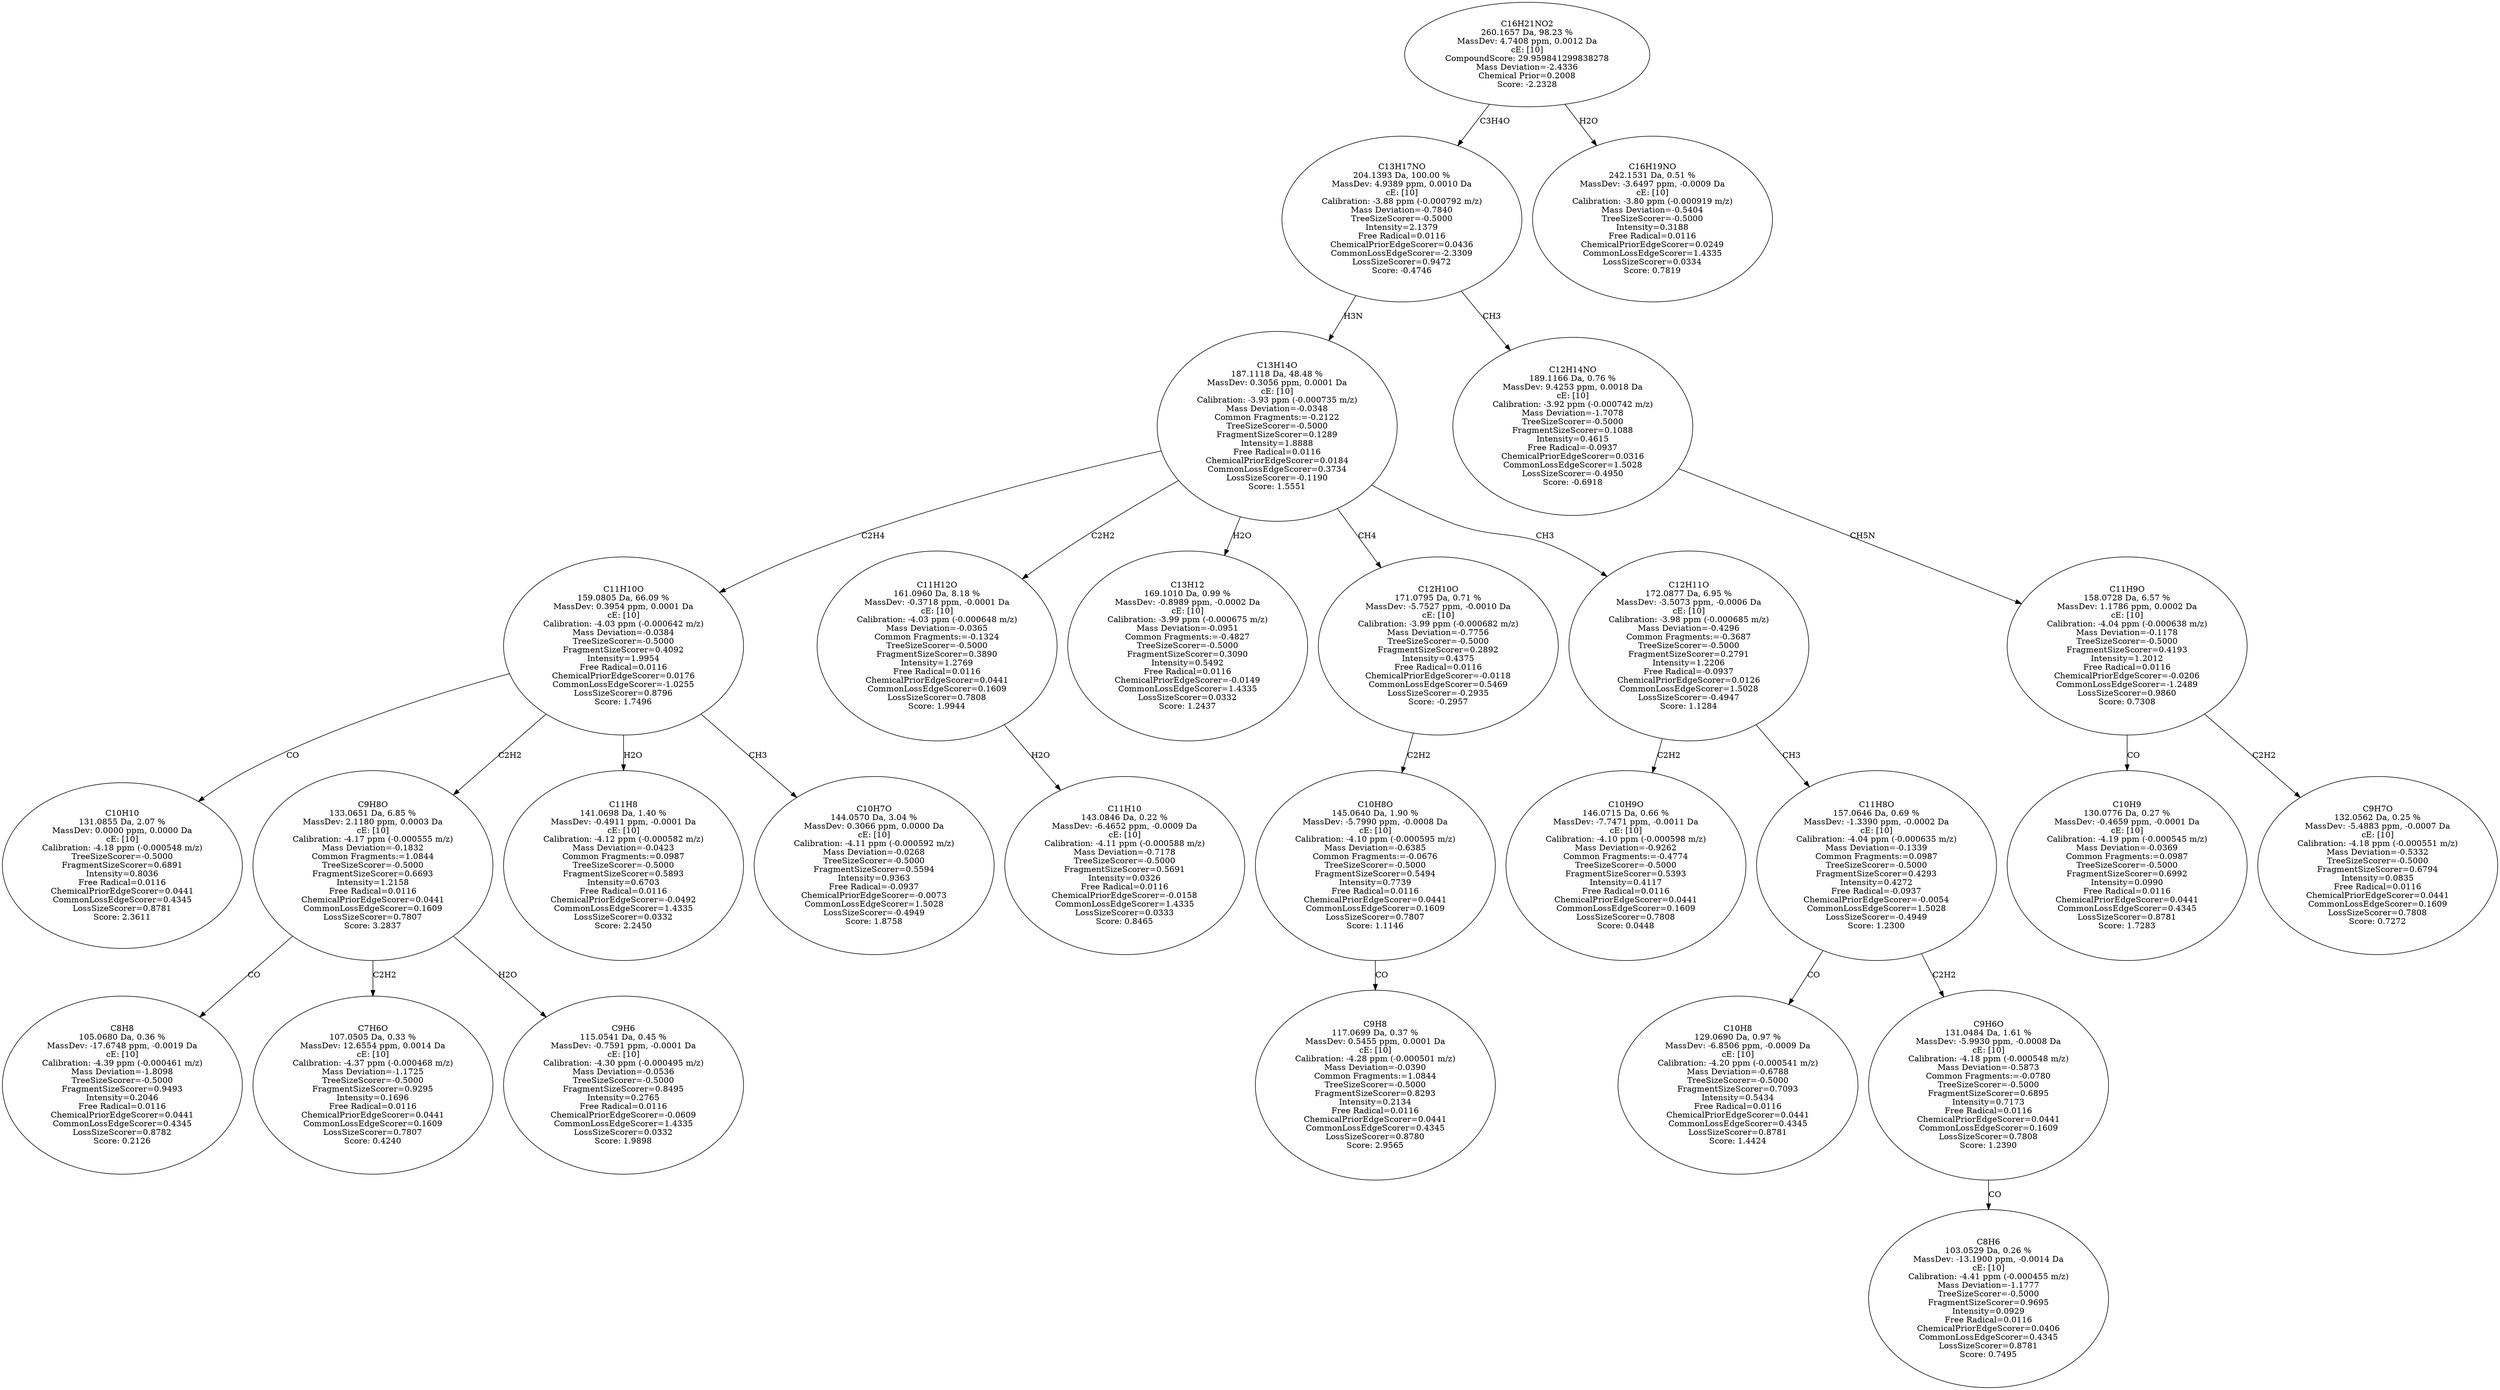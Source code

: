 strict digraph {
v1 [label="C10H10\n131.0855 Da, 2.07 %\nMassDev: 0.0000 ppm, 0.0000 Da\ncE: [10]\nCalibration: -4.18 ppm (-0.000548 m/z)\nTreeSizeScorer=-0.5000\nFragmentSizeScorer=0.6891\nIntensity=0.8036\nFree Radical=0.0116\nChemicalPriorEdgeScorer=0.0441\nCommonLossEdgeScorer=0.4345\nLossSizeScorer=0.8781\nScore: 2.3611"];
v2 [label="C8H8\n105.0680 Da, 0.36 %\nMassDev: -17.6748 ppm, -0.0019 Da\ncE: [10]\nCalibration: -4.39 ppm (-0.000461 m/z)\nMass Deviation=-1.8098\nTreeSizeScorer=-0.5000\nFragmentSizeScorer=0.9493\nIntensity=0.2046\nFree Radical=0.0116\nChemicalPriorEdgeScorer=0.0441\nCommonLossEdgeScorer=0.4345\nLossSizeScorer=0.8782\nScore: 0.2126"];
v3 [label="C7H6O\n107.0505 Da, 0.33 %\nMassDev: 12.6554 ppm, 0.0014 Da\ncE: [10]\nCalibration: -4.37 ppm (-0.000468 m/z)\nMass Deviation=-1.1725\nTreeSizeScorer=-0.5000\nFragmentSizeScorer=0.9295\nIntensity=0.1696\nFree Radical=0.0116\nChemicalPriorEdgeScorer=0.0441\nCommonLossEdgeScorer=0.1609\nLossSizeScorer=0.7807\nScore: 0.4240"];
v4 [label="C9H6\n115.0541 Da, 0.45 %\nMassDev: -0.7591 ppm, -0.0001 Da\ncE: [10]\nCalibration: -4.30 ppm (-0.000495 m/z)\nMass Deviation=-0.0536\nTreeSizeScorer=-0.5000\nFragmentSizeScorer=0.8495\nIntensity=0.2765\nFree Radical=0.0116\nChemicalPriorEdgeScorer=-0.0609\nCommonLossEdgeScorer=1.4335\nLossSizeScorer=0.0332\nScore: 1.9898"];
v5 [label="C9H8O\n133.0651 Da, 6.85 %\nMassDev: 2.1180 ppm, 0.0003 Da\ncE: [10]\nCalibration: -4.17 ppm (-0.000555 m/z)\nMass Deviation=-0.1832\nCommon Fragments:=1.0844\nTreeSizeScorer=-0.5000\nFragmentSizeScorer=0.6693\nIntensity=1.2158\nFree Radical=0.0116\nChemicalPriorEdgeScorer=0.0441\nCommonLossEdgeScorer=0.1609\nLossSizeScorer=0.7807\nScore: 3.2837"];
v6 [label="C11H8\n141.0698 Da, 1.40 %\nMassDev: -0.4911 ppm, -0.0001 Da\ncE: [10]\nCalibration: -4.12 ppm (-0.000582 m/z)\nMass Deviation=-0.0423\nCommon Fragments:=0.0987\nTreeSizeScorer=-0.5000\nFragmentSizeScorer=0.5893\nIntensity=0.6703\nFree Radical=0.0116\nChemicalPriorEdgeScorer=-0.0492\nCommonLossEdgeScorer=1.4335\nLossSizeScorer=0.0332\nScore: 2.2450"];
v7 [label="C10H7O\n144.0570 Da, 3.04 %\nMassDev: 0.3066 ppm, 0.0000 Da\ncE: [10]\nCalibration: -4.11 ppm (-0.000592 m/z)\nMass Deviation=-0.0268\nTreeSizeScorer=-0.5000\nFragmentSizeScorer=0.5594\nIntensity=0.9363\nFree Radical=-0.0937\nChemicalPriorEdgeScorer=-0.0073\nCommonLossEdgeScorer=1.5028\nLossSizeScorer=-0.4949\nScore: 1.8758"];
v8 [label="C11H10O\n159.0805 Da, 66.09 %\nMassDev: 0.3954 ppm, 0.0001 Da\ncE: [10]\nCalibration: -4.03 ppm (-0.000642 m/z)\nMass Deviation=-0.0384\nTreeSizeScorer=-0.5000\nFragmentSizeScorer=0.4092\nIntensity=1.9954\nFree Radical=0.0116\nChemicalPriorEdgeScorer=0.0176\nCommonLossEdgeScorer=-1.0255\nLossSizeScorer=0.8796\nScore: 1.7496"];
v9 [label="C11H10\n143.0846 Da, 0.22 %\nMassDev: -6.4652 ppm, -0.0009 Da\ncE: [10]\nCalibration: -4.11 ppm (-0.000588 m/z)\nMass Deviation=-0.7178\nTreeSizeScorer=-0.5000\nFragmentSizeScorer=0.5691\nIntensity=0.0326\nFree Radical=0.0116\nChemicalPriorEdgeScorer=-0.0158\nCommonLossEdgeScorer=1.4335\nLossSizeScorer=0.0333\nScore: 0.8465"];
v10 [label="C11H12O\n161.0960 Da, 8.18 %\nMassDev: -0.3718 ppm, -0.0001 Da\ncE: [10]\nCalibration: -4.03 ppm (-0.000648 m/z)\nMass Deviation=-0.0365\nCommon Fragments:=-0.1324\nTreeSizeScorer=-0.5000\nFragmentSizeScorer=0.3890\nIntensity=1.2769\nFree Radical=0.0116\nChemicalPriorEdgeScorer=0.0441\nCommonLossEdgeScorer=0.1609\nLossSizeScorer=0.7808\nScore: 1.9944"];
v11 [label="C13H12\n169.1010 Da, 0.99 %\nMassDev: -0.8989 ppm, -0.0002 Da\ncE: [10]\nCalibration: -3.99 ppm (-0.000675 m/z)\nMass Deviation=-0.0951\nCommon Fragments:=-0.4827\nTreeSizeScorer=-0.5000\nFragmentSizeScorer=0.3090\nIntensity=0.5492\nFree Radical=0.0116\nChemicalPriorEdgeScorer=-0.0149\nCommonLossEdgeScorer=1.4335\nLossSizeScorer=0.0332\nScore: 1.2437"];
v12 [label="C9H8\n117.0699 Da, 0.37 %\nMassDev: 0.5455 ppm, 0.0001 Da\ncE: [10]\nCalibration: -4.28 ppm (-0.000501 m/z)\nMass Deviation=-0.0390\nCommon Fragments:=1.0844\nTreeSizeScorer=-0.5000\nFragmentSizeScorer=0.8293\nIntensity=0.2134\nFree Radical=0.0116\nChemicalPriorEdgeScorer=0.0441\nCommonLossEdgeScorer=0.4345\nLossSizeScorer=0.8780\nScore: 2.9565"];
v13 [label="C10H8O\n145.0640 Da, 1.90 %\nMassDev: -5.7990 ppm, -0.0008 Da\ncE: [10]\nCalibration: -4.10 ppm (-0.000595 m/z)\nMass Deviation=-0.6385\nCommon Fragments:=-0.0676\nTreeSizeScorer=-0.5000\nFragmentSizeScorer=0.5494\nIntensity=0.7739\nFree Radical=0.0116\nChemicalPriorEdgeScorer=0.0441\nCommonLossEdgeScorer=0.1609\nLossSizeScorer=0.7807\nScore: 1.1146"];
v14 [label="C12H10O\n171.0795 Da, 0.71 %\nMassDev: -5.7527 ppm, -0.0010 Da\ncE: [10]\nCalibration: -3.99 ppm (-0.000682 m/z)\nMass Deviation=-0.7756\nTreeSizeScorer=-0.5000\nFragmentSizeScorer=0.2892\nIntensity=0.4375\nFree Radical=0.0116\nChemicalPriorEdgeScorer=-0.0118\nCommonLossEdgeScorer=0.5469\nLossSizeScorer=-0.2935\nScore: -0.2957"];
v15 [label="C10H9O\n146.0715 Da, 0.66 %\nMassDev: -7.7471 ppm, -0.0011 Da\ncE: [10]\nCalibration: -4.10 ppm (-0.000598 m/z)\nMass Deviation=-0.9262\nCommon Fragments:=-0.4774\nTreeSizeScorer=-0.5000\nFragmentSizeScorer=0.5393\nIntensity=0.4117\nFree Radical=0.0116\nChemicalPriorEdgeScorer=0.0441\nCommonLossEdgeScorer=0.1609\nLossSizeScorer=0.7808\nScore: 0.0448"];
v16 [label="C10H8\n129.0690 Da, 0.97 %\nMassDev: -6.8506 ppm, -0.0009 Da\ncE: [10]\nCalibration: -4.20 ppm (-0.000541 m/z)\nMass Deviation=-0.6788\nTreeSizeScorer=-0.5000\nFragmentSizeScorer=0.7093\nIntensity=0.5434\nFree Radical=0.0116\nChemicalPriorEdgeScorer=0.0441\nCommonLossEdgeScorer=0.4345\nLossSizeScorer=0.8781\nScore: 1.4424"];
v17 [label="C8H6\n103.0529 Da, 0.26 %\nMassDev: -13.1900 ppm, -0.0014 Da\ncE: [10]\nCalibration: -4.41 ppm (-0.000455 m/z)\nMass Deviation=-1.1777\nTreeSizeScorer=-0.5000\nFragmentSizeScorer=0.9695\nIntensity=0.0929\nFree Radical=0.0116\nChemicalPriorEdgeScorer=0.0406\nCommonLossEdgeScorer=0.4345\nLossSizeScorer=0.8781\nScore: 0.7495"];
v18 [label="C9H6O\n131.0484 Da, 1.61 %\nMassDev: -5.9930 ppm, -0.0008 Da\ncE: [10]\nCalibration: -4.18 ppm (-0.000548 m/z)\nMass Deviation=-0.5873\nCommon Fragments:=-0.0780\nTreeSizeScorer=-0.5000\nFragmentSizeScorer=0.6895\nIntensity=0.7173\nFree Radical=0.0116\nChemicalPriorEdgeScorer=0.0441\nCommonLossEdgeScorer=0.1609\nLossSizeScorer=0.7808\nScore: 1.2390"];
v19 [label="C11H8O\n157.0646 Da, 0.69 %\nMassDev: -1.3390 ppm, -0.0002 Da\ncE: [10]\nCalibration: -4.04 ppm (-0.000635 m/z)\nMass Deviation=-0.1339\nCommon Fragments:=0.0987\nTreeSizeScorer=-0.5000\nFragmentSizeScorer=0.4293\nIntensity=0.4272\nFree Radical=-0.0937\nChemicalPriorEdgeScorer=-0.0054\nCommonLossEdgeScorer=1.5028\nLossSizeScorer=-0.4949\nScore: 1.2300"];
v20 [label="C12H11O\n172.0877 Da, 6.95 %\nMassDev: -3.5073 ppm, -0.0006 Da\ncE: [10]\nCalibration: -3.98 ppm (-0.000685 m/z)\nMass Deviation=-0.4296\nCommon Fragments:=-0.3687\nTreeSizeScorer=-0.5000\nFragmentSizeScorer=0.2791\nIntensity=1.2206\nFree Radical=-0.0937\nChemicalPriorEdgeScorer=0.0126\nCommonLossEdgeScorer=1.5028\nLossSizeScorer=-0.4947\nScore: 1.1284"];
v21 [label="C13H14O\n187.1118 Da, 48.48 %\nMassDev: 0.3056 ppm, 0.0001 Da\ncE: [10]\nCalibration: -3.93 ppm (-0.000735 m/z)\nMass Deviation=-0.0348\nCommon Fragments:=-0.2122\nTreeSizeScorer=-0.5000\nFragmentSizeScorer=0.1289\nIntensity=1.8888\nFree Radical=0.0116\nChemicalPriorEdgeScorer=0.0184\nCommonLossEdgeScorer=0.3734\nLossSizeScorer=-0.1190\nScore: 1.5551"];
v22 [label="C10H9\n130.0776 Da, 0.27 %\nMassDev: -0.4659 ppm, -0.0001 Da\ncE: [10]\nCalibration: -4.19 ppm (-0.000545 m/z)\nMass Deviation=-0.0369\nCommon Fragments:=0.0987\nTreeSizeScorer=-0.5000\nFragmentSizeScorer=0.6992\nIntensity=0.0990\nFree Radical=0.0116\nChemicalPriorEdgeScorer=0.0441\nCommonLossEdgeScorer=0.4345\nLossSizeScorer=0.8781\nScore: 1.7283"];
v23 [label="C9H7O\n132.0562 Da, 0.25 %\nMassDev: -5.4883 ppm, -0.0007 Da\ncE: [10]\nCalibration: -4.18 ppm (-0.000551 m/z)\nMass Deviation=-0.5332\nTreeSizeScorer=-0.5000\nFragmentSizeScorer=0.6794\nIntensity=0.0835\nFree Radical=0.0116\nChemicalPriorEdgeScorer=0.0441\nCommonLossEdgeScorer=0.1609\nLossSizeScorer=0.7808\nScore: 0.7272"];
v24 [label="C11H9O\n158.0728 Da, 6.57 %\nMassDev: 1.1786 ppm, 0.0002 Da\ncE: [10]\nCalibration: -4.04 ppm (-0.000638 m/z)\nMass Deviation=-0.1178\nTreeSizeScorer=-0.5000\nFragmentSizeScorer=0.4193\nIntensity=1.2012\nFree Radical=0.0116\nChemicalPriorEdgeScorer=-0.0206\nCommonLossEdgeScorer=-1.2489\nLossSizeScorer=0.9860\nScore: 0.7308"];
v25 [label="C12H14NO\n189.1166 Da, 0.76 %\nMassDev: 9.4253 ppm, 0.0018 Da\ncE: [10]\nCalibration: -3.92 ppm (-0.000742 m/z)\nMass Deviation=-1.7078\nTreeSizeScorer=-0.5000\nFragmentSizeScorer=0.1088\nIntensity=0.4615\nFree Radical=-0.0937\nChemicalPriorEdgeScorer=0.0316\nCommonLossEdgeScorer=1.5028\nLossSizeScorer=-0.4950\nScore: -0.6918"];
v26 [label="C13H17NO\n204.1393 Da, 100.00 %\nMassDev: 4.9389 ppm, 0.0010 Da\ncE: [10]\nCalibration: -3.88 ppm (-0.000792 m/z)\nMass Deviation=-0.7840\nTreeSizeScorer=-0.5000\nIntensity=2.1379\nFree Radical=0.0116\nChemicalPriorEdgeScorer=0.0436\nCommonLossEdgeScorer=-2.3309\nLossSizeScorer=0.9472\nScore: -0.4746"];
v27 [label="C16H19NO\n242.1531 Da, 0.51 %\nMassDev: -3.6497 ppm, -0.0009 Da\ncE: [10]\nCalibration: -3.80 ppm (-0.000919 m/z)\nMass Deviation=-0.5404\nTreeSizeScorer=-0.5000\nIntensity=0.3188\nFree Radical=0.0116\nChemicalPriorEdgeScorer=0.0249\nCommonLossEdgeScorer=1.4335\nLossSizeScorer=0.0334\nScore: 0.7819"];
v28 [label="C16H21NO2\n260.1657 Da, 98.23 %\nMassDev: 4.7408 ppm, 0.0012 Da\ncE: [10]\nCompoundScore: 29.959841299838278\nMass Deviation=-2.4336\nChemical Prior=0.2008\nScore: -2.2328"];
v8 -> v1 [label="CO"];
v5 -> v2 [label="CO"];
v5 -> v3 [label="C2H2"];
v5 -> v4 [label="H2O"];
v8 -> v5 [label="C2H2"];
v8 -> v6 [label="H2O"];
v8 -> v7 [label="CH3"];
v21 -> v8 [label="C2H4"];
v10 -> v9 [label="H2O"];
v21 -> v10 [label="C2H2"];
v21 -> v11 [label="H2O"];
v13 -> v12 [label="CO"];
v14 -> v13 [label="C2H2"];
v21 -> v14 [label="CH4"];
v20 -> v15 [label="C2H2"];
v19 -> v16 [label="CO"];
v18 -> v17 [label="CO"];
v19 -> v18 [label="C2H2"];
v20 -> v19 [label="CH3"];
v21 -> v20 [label="CH3"];
v26 -> v21 [label="H3N"];
v24 -> v22 [label="CO"];
v24 -> v23 [label="C2H2"];
v25 -> v24 [label="CH5N"];
v26 -> v25 [label="CH3"];
v28 -> v26 [label="C3H4O"];
v28 -> v27 [label="H2O"];
}